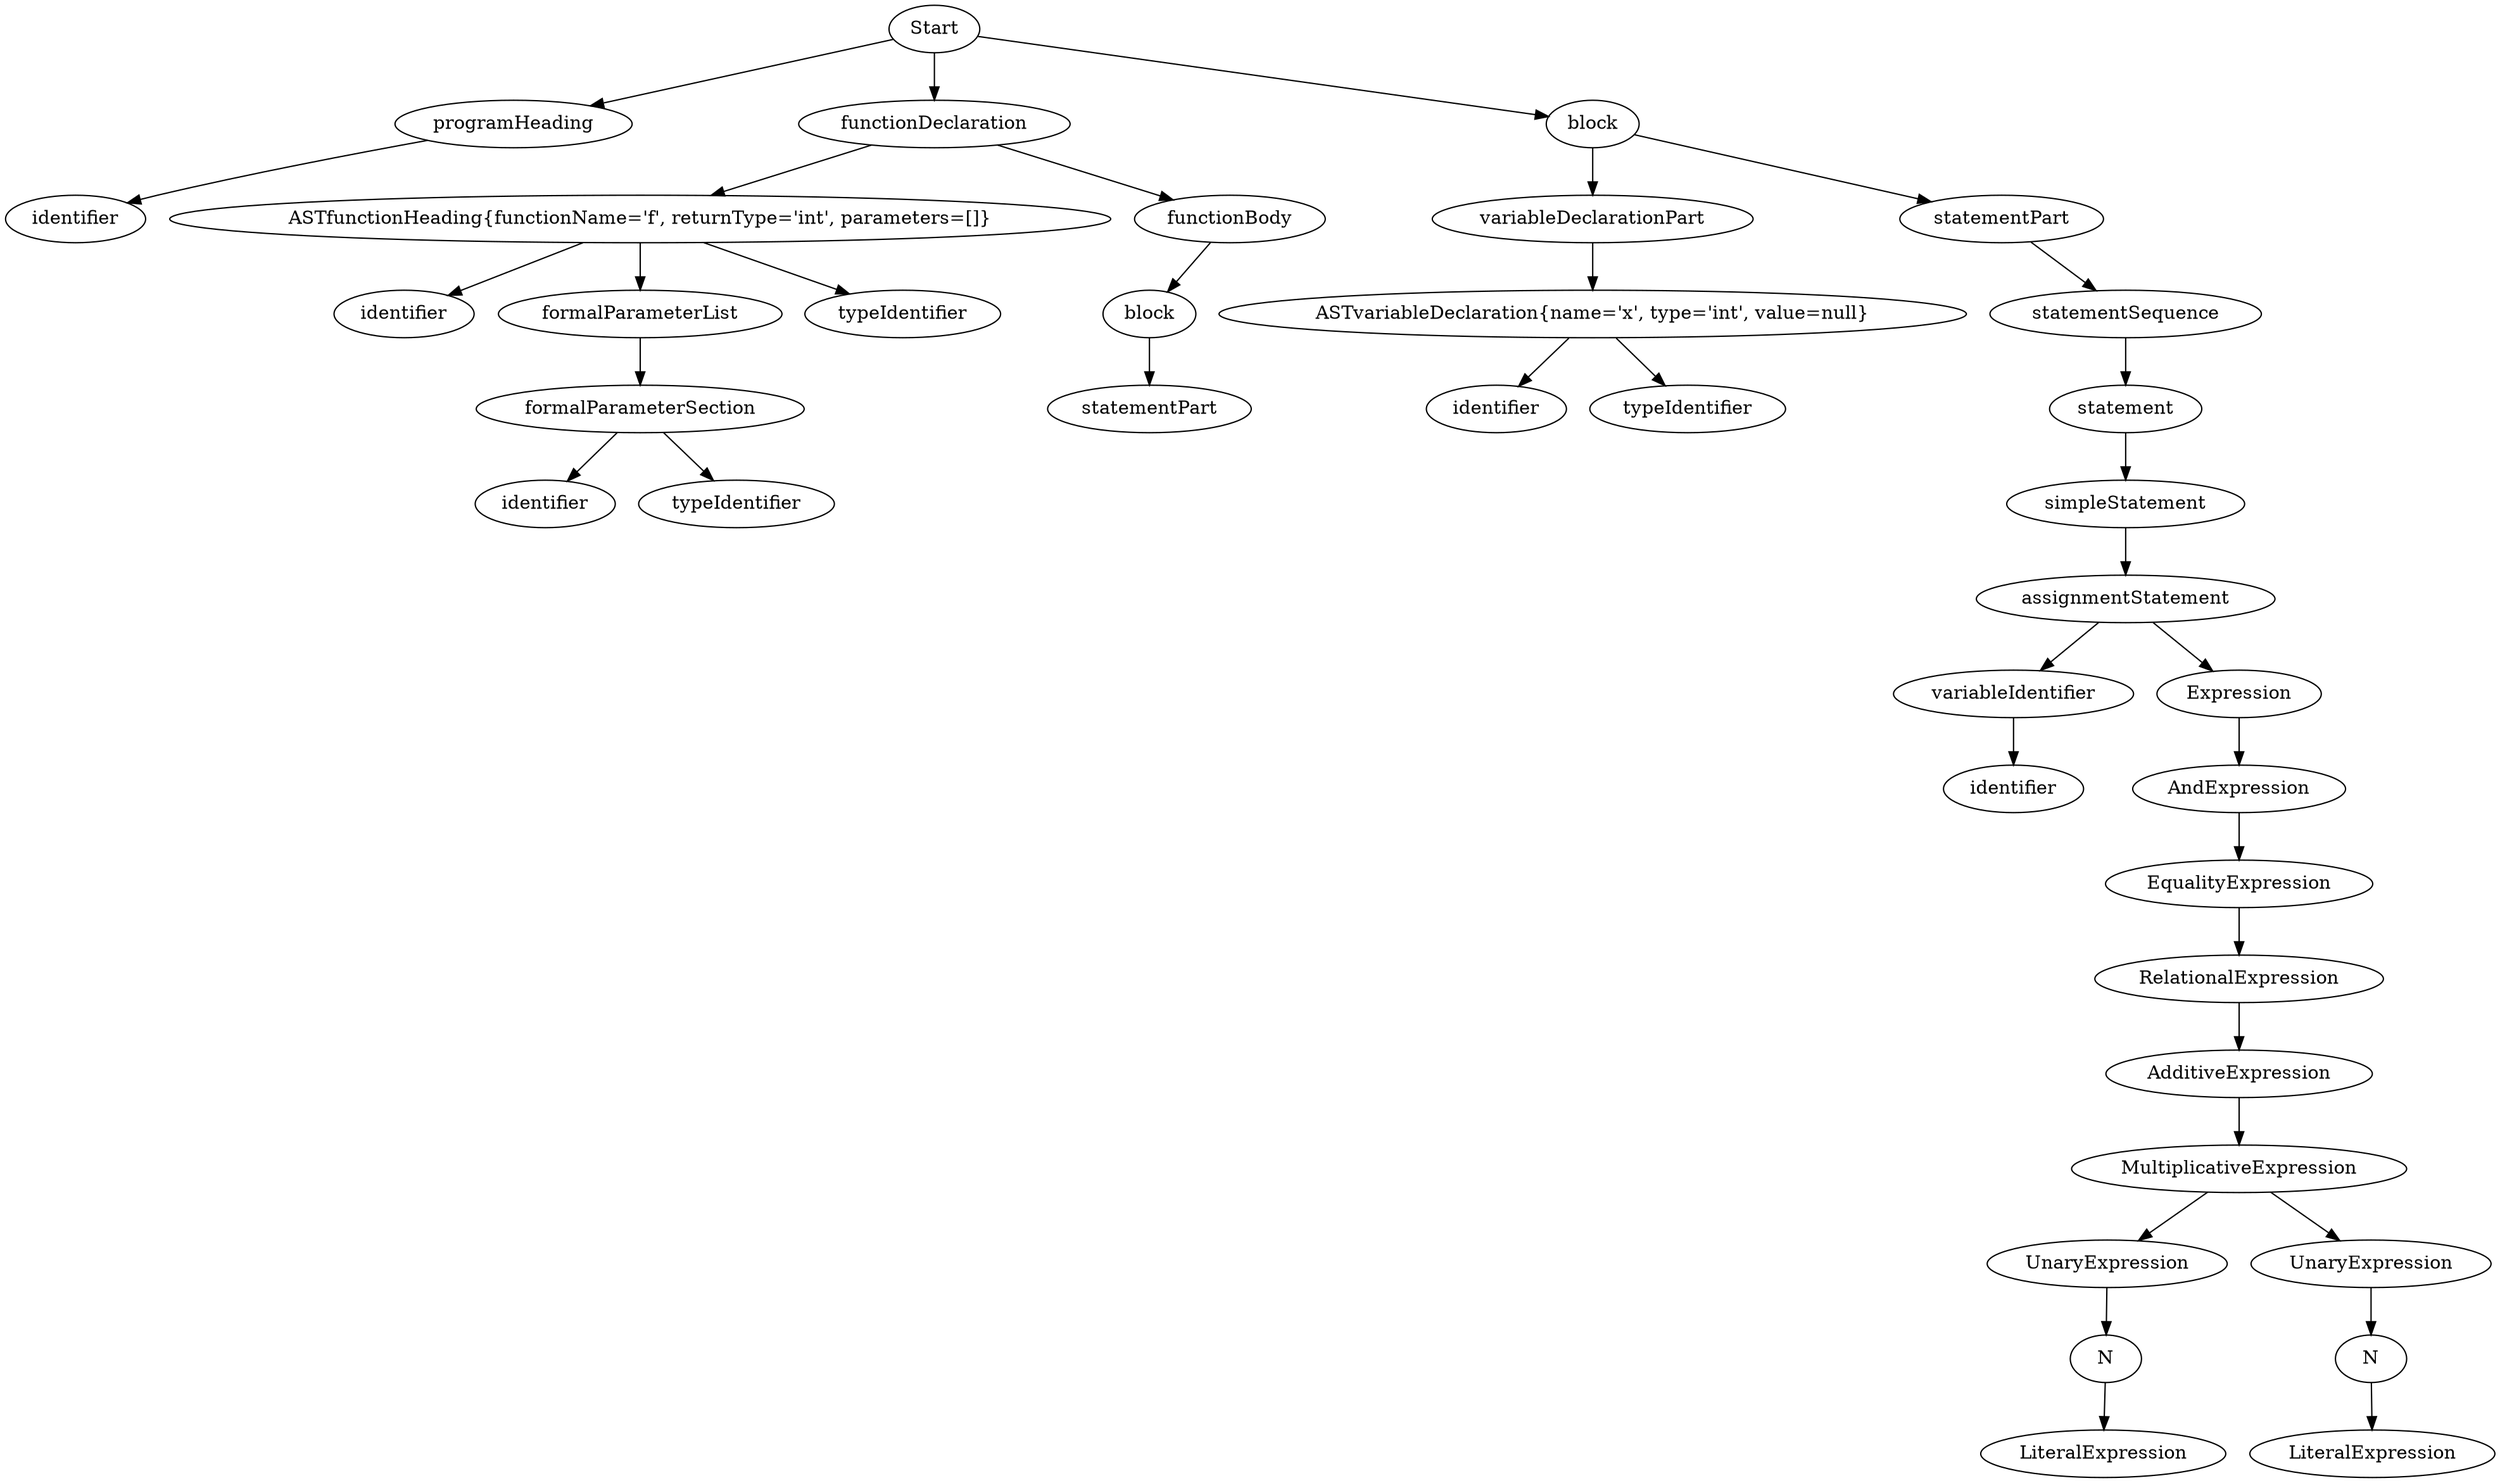 digraph ASTGraph {
  Node321001045 [label="Start"];
  Node791452441 [label="programHeading"];
  Node321001045 -> Node791452441;
  Node834600351 [label="identifier"];
  Node791452441 -> Node834600351;
  Node471910020 [label="functionDeclaration"];
  Node321001045 -> Node471910020;
  Node531885035 [label="ASTfunctionHeading{functionName='f', returnType='int', parameters=[]}"];
  Node471910020 -> Node531885035;
  Node1595428806 [label="identifier"];
  Node531885035 -> Node1595428806;
  Node1072408673 [label="formalParameterList"];
  Node531885035 -> Node1072408673;
  Node1531448569 [label="formalParameterSection"];
  Node1072408673 -> Node1531448569;
  Node1867083167 [label="identifier"];
  Node1531448569 -> Node1867083167;
  Node1915910607 [label="typeIdentifier"];
  Node1531448569 -> Node1915910607;
  Node284720968 [label="typeIdentifier"];
  Node531885035 -> Node284720968;
  Node189568618 [label="functionBody"];
  Node471910020 -> Node189568618;
  Node793589513 [label="block"];
  Node189568618 -> Node793589513;
  Node1313922862 [label="statementPart"];
  Node793589513 -> Node1313922862;
  Node495053715 [label="block"];
  Node321001045 -> Node495053715;
  Node1922154895 [label="variableDeclarationPart"];
  Node495053715 -> Node1922154895;
  Node883049899 [label="ASTvariableDeclaration{name='x', type='int', value=null}"];
  Node1922154895 -> Node883049899;
  Node2093176254 [label="identifier"];
  Node883049899 -> Node2093176254;
  Node1854731462 [label="typeIdentifier"];
  Node883049899 -> Node1854731462;
  Node317574433 [label="statementPart"];
  Node495053715 -> Node317574433;
  Node885284298 [label="statementSequence"];
  Node317574433 -> Node885284298;
  Node1389133897 [label="statement"];
  Node885284298 -> Node1389133897;
  Node1534030866 [label="simpleStatement"];
  Node1389133897 -> Node1534030866;
  Node664223387 [label="assignmentStatement"];
  Node1534030866 -> Node664223387;
  Node824909230 [label="variableIdentifier"];
  Node664223387 -> Node824909230;
  Node122883338 [label="identifier"];
  Node824909230 -> Node122883338;
  Node666641942 [label="Expression"];
  Node664223387 -> Node666641942;
  Node960604060 [label="AndExpression"];
  Node666641942 -> Node960604060;
  Node1349393271 [label="EqualityExpression"];
  Node960604060 -> Node1349393271;
  Node1338668845 [label="RelationalExpression"];
  Node1349393271 -> Node1338668845;
  Node159413332 [label="AdditiveExpression"];
  Node1338668845 -> Node159413332;
  Node1028214719 [label="MultiplicativeExpression"];
  Node159413332 -> Node1028214719;
  Node500977346 [label="UnaryExpression"];
  Node1028214719 -> Node500977346;
  Node20132171 [label="N"];
  Node500977346 -> Node20132171;
  Node186370029 [label="LiteralExpression"];
  Node20132171 -> Node186370029;
  Node2094548358 [label="UnaryExpression"];
  Node1028214719 -> Node2094548358;
  Node51228289 [label="N"];
  Node2094548358 -> Node51228289;
  Node455896770 [label="LiteralExpression"];
  Node51228289 -> Node455896770;
}